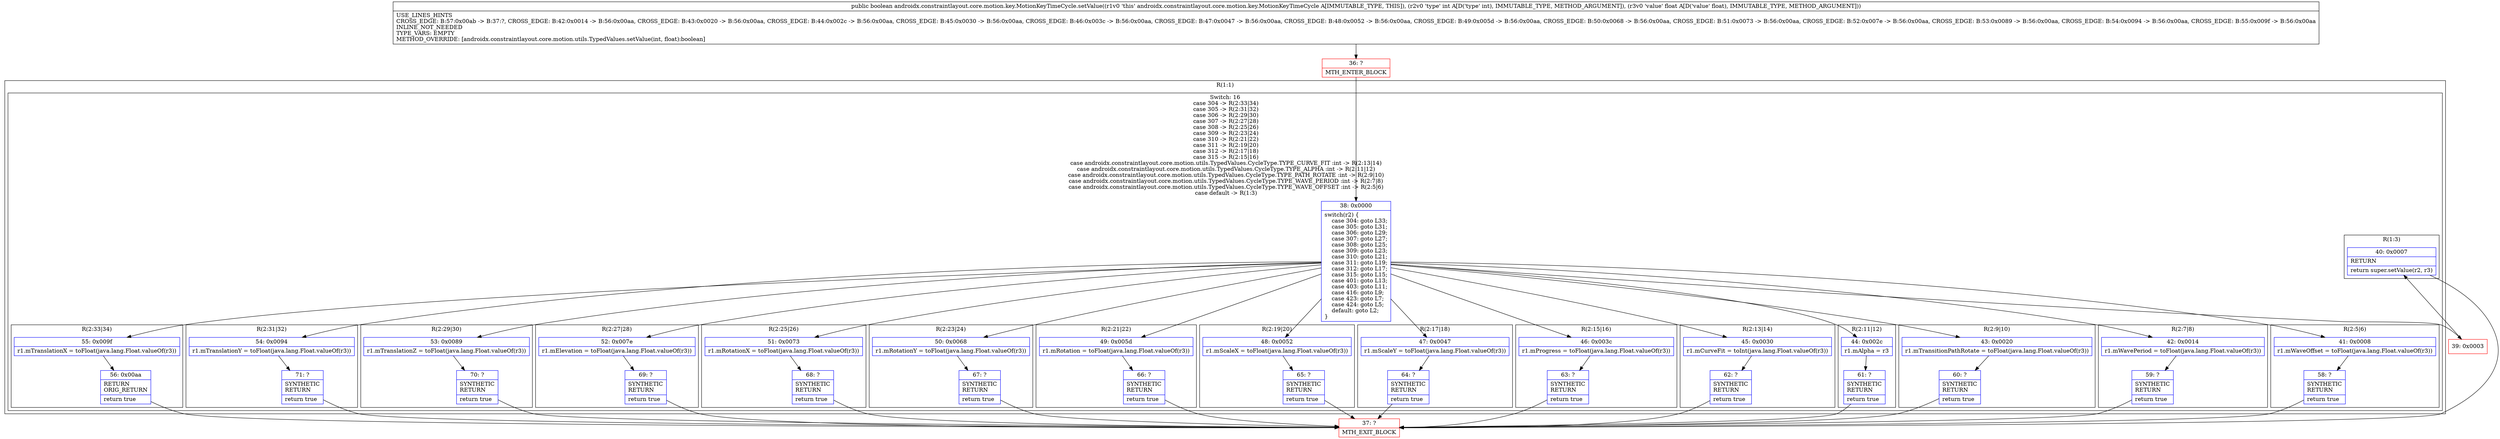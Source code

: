 digraph "CFG forandroidx.constraintlayout.core.motion.key.MotionKeyTimeCycle.setValue(IF)Z" {
subgraph cluster_Region_1881647388 {
label = "R(1:1)";
node [shape=record,color=blue];
subgraph cluster_SwitchRegion_1782970832 {
label = "Switch: 16
 case 304 -> R(2:33|34)
 case 305 -> R(2:31|32)
 case 306 -> R(2:29|30)
 case 307 -> R(2:27|28)
 case 308 -> R(2:25|26)
 case 309 -> R(2:23|24)
 case 310 -> R(2:21|22)
 case 311 -> R(2:19|20)
 case 312 -> R(2:17|18)
 case 315 -> R(2:15|16)
 case androidx.constraintlayout.core.motion.utils.TypedValues.CycleType.TYPE_CURVE_FIT :int -> R(2:13|14)
 case androidx.constraintlayout.core.motion.utils.TypedValues.CycleType.TYPE_ALPHA :int -> R(2:11|12)
 case androidx.constraintlayout.core.motion.utils.TypedValues.CycleType.TYPE_PATH_ROTATE :int -> R(2:9|10)
 case androidx.constraintlayout.core.motion.utils.TypedValues.CycleType.TYPE_WAVE_PERIOD :int -> R(2:7|8)
 case androidx.constraintlayout.core.motion.utils.TypedValues.CycleType.TYPE_WAVE_OFFSET :int -> R(2:5|6)
 case default -> R(1:3)";
node [shape=record,color=blue];
Node_38 [shape=record,label="{38\:\ 0x0000|switch(r2) \{\l    case 304: goto L33;\l    case 305: goto L31;\l    case 306: goto L29;\l    case 307: goto L27;\l    case 308: goto L25;\l    case 309: goto L23;\l    case 310: goto L21;\l    case 311: goto L19;\l    case 312: goto L17;\l    case 315: goto L15;\l    case 401: goto L13;\l    case 403: goto L11;\l    case 416: goto L9;\l    case 423: goto L7;\l    case 424: goto L5;\l    default: goto L2;\l\}\l}"];
subgraph cluster_Region_146698407 {
label = "R(2:33|34)";
node [shape=record,color=blue];
Node_55 [shape=record,label="{55\:\ 0x009f|r1.mTranslationX = toFloat(java.lang.Float.valueOf(r3))\l}"];
Node_56 [shape=record,label="{56\:\ 0x00aa|RETURN\lORIG_RETURN\l|return true\l}"];
}
subgraph cluster_Region_1791915347 {
label = "R(2:31|32)";
node [shape=record,color=blue];
Node_54 [shape=record,label="{54\:\ 0x0094|r1.mTranslationY = toFloat(java.lang.Float.valueOf(r3))\l}"];
Node_71 [shape=record,label="{71\:\ ?|SYNTHETIC\lRETURN\l|return true\l}"];
}
subgraph cluster_Region_661413471 {
label = "R(2:29|30)";
node [shape=record,color=blue];
Node_53 [shape=record,label="{53\:\ 0x0089|r1.mTranslationZ = toFloat(java.lang.Float.valueOf(r3))\l}"];
Node_70 [shape=record,label="{70\:\ ?|SYNTHETIC\lRETURN\l|return true\l}"];
}
subgraph cluster_Region_1654831131 {
label = "R(2:27|28)";
node [shape=record,color=blue];
Node_52 [shape=record,label="{52\:\ 0x007e|r1.mElevation = toFloat(java.lang.Float.valueOf(r3))\l}"];
Node_69 [shape=record,label="{69\:\ ?|SYNTHETIC\lRETURN\l|return true\l}"];
}
subgraph cluster_Region_434296736 {
label = "R(2:25|26)";
node [shape=record,color=blue];
Node_51 [shape=record,label="{51\:\ 0x0073|r1.mRotationX = toFloat(java.lang.Float.valueOf(r3))\l}"];
Node_68 [shape=record,label="{68\:\ ?|SYNTHETIC\lRETURN\l|return true\l}"];
}
subgraph cluster_Region_10439970 {
label = "R(2:23|24)";
node [shape=record,color=blue];
Node_50 [shape=record,label="{50\:\ 0x0068|r1.mRotationY = toFloat(java.lang.Float.valueOf(r3))\l}"];
Node_67 [shape=record,label="{67\:\ ?|SYNTHETIC\lRETURN\l|return true\l}"];
}
subgraph cluster_Region_1170499016 {
label = "R(2:21|22)";
node [shape=record,color=blue];
Node_49 [shape=record,label="{49\:\ 0x005d|r1.mRotation = toFloat(java.lang.Float.valueOf(r3))\l}"];
Node_66 [shape=record,label="{66\:\ ?|SYNTHETIC\lRETURN\l|return true\l}"];
}
subgraph cluster_Region_844197643 {
label = "R(2:19|20)";
node [shape=record,color=blue];
Node_48 [shape=record,label="{48\:\ 0x0052|r1.mScaleX = toFloat(java.lang.Float.valueOf(r3))\l}"];
Node_65 [shape=record,label="{65\:\ ?|SYNTHETIC\lRETURN\l|return true\l}"];
}
subgraph cluster_Region_1031926070 {
label = "R(2:17|18)";
node [shape=record,color=blue];
Node_47 [shape=record,label="{47\:\ 0x0047|r1.mScaleY = toFloat(java.lang.Float.valueOf(r3))\l}"];
Node_64 [shape=record,label="{64\:\ ?|SYNTHETIC\lRETURN\l|return true\l}"];
}
subgraph cluster_Region_1192058361 {
label = "R(2:15|16)";
node [shape=record,color=blue];
Node_46 [shape=record,label="{46\:\ 0x003c|r1.mProgress = toFloat(java.lang.Float.valueOf(r3))\l}"];
Node_63 [shape=record,label="{63\:\ ?|SYNTHETIC\lRETURN\l|return true\l}"];
}
subgraph cluster_Region_562141941 {
label = "R(2:13|14)";
node [shape=record,color=blue];
Node_45 [shape=record,label="{45\:\ 0x0030|r1.mCurveFit = toInt(java.lang.Float.valueOf(r3))\l}"];
Node_62 [shape=record,label="{62\:\ ?|SYNTHETIC\lRETURN\l|return true\l}"];
}
subgraph cluster_Region_412188921 {
label = "R(2:11|12)";
node [shape=record,color=blue];
Node_44 [shape=record,label="{44\:\ 0x002c|r1.mAlpha = r3\l}"];
Node_61 [shape=record,label="{61\:\ ?|SYNTHETIC\lRETURN\l|return true\l}"];
}
subgraph cluster_Region_715901596 {
label = "R(2:9|10)";
node [shape=record,color=blue];
Node_43 [shape=record,label="{43\:\ 0x0020|r1.mTransitionPathRotate = toFloat(java.lang.Float.valueOf(r3))\l}"];
Node_60 [shape=record,label="{60\:\ ?|SYNTHETIC\lRETURN\l|return true\l}"];
}
subgraph cluster_Region_124041381 {
label = "R(2:7|8)";
node [shape=record,color=blue];
Node_42 [shape=record,label="{42\:\ 0x0014|r1.mWavePeriod = toFloat(java.lang.Float.valueOf(r3))\l}"];
Node_59 [shape=record,label="{59\:\ ?|SYNTHETIC\lRETURN\l|return true\l}"];
}
subgraph cluster_Region_706731150 {
label = "R(2:5|6)";
node [shape=record,color=blue];
Node_41 [shape=record,label="{41\:\ 0x0008|r1.mWaveOffset = toFloat(java.lang.Float.valueOf(r3))\l}"];
Node_58 [shape=record,label="{58\:\ ?|SYNTHETIC\lRETURN\l|return true\l}"];
}
subgraph cluster_Region_1042089852 {
label = "R(1:3)";
node [shape=record,color=blue];
Node_40 [shape=record,label="{40\:\ 0x0007|RETURN\l|return super.setValue(r2, r3)\l}"];
}
}
}
Node_36 [shape=record,color=red,label="{36\:\ ?|MTH_ENTER_BLOCK\l}"];
Node_39 [shape=record,color=red,label="{39\:\ 0x0003}"];
Node_37 [shape=record,color=red,label="{37\:\ ?|MTH_EXIT_BLOCK\l}"];
MethodNode[shape=record,label="{public boolean androidx.constraintlayout.core.motion.key.MotionKeyTimeCycle.setValue((r1v0 'this' androidx.constraintlayout.core.motion.key.MotionKeyTimeCycle A[IMMUTABLE_TYPE, THIS]), (r2v0 'type' int A[D('type' int), IMMUTABLE_TYPE, METHOD_ARGUMENT]), (r3v0 'value' float A[D('value' float), IMMUTABLE_TYPE, METHOD_ARGUMENT]))  | USE_LINES_HINTS\lCROSS_EDGE: B:57:0x00ab \-\> B:37:?, CROSS_EDGE: B:42:0x0014 \-\> B:56:0x00aa, CROSS_EDGE: B:43:0x0020 \-\> B:56:0x00aa, CROSS_EDGE: B:44:0x002c \-\> B:56:0x00aa, CROSS_EDGE: B:45:0x0030 \-\> B:56:0x00aa, CROSS_EDGE: B:46:0x003c \-\> B:56:0x00aa, CROSS_EDGE: B:47:0x0047 \-\> B:56:0x00aa, CROSS_EDGE: B:48:0x0052 \-\> B:56:0x00aa, CROSS_EDGE: B:49:0x005d \-\> B:56:0x00aa, CROSS_EDGE: B:50:0x0068 \-\> B:56:0x00aa, CROSS_EDGE: B:51:0x0073 \-\> B:56:0x00aa, CROSS_EDGE: B:52:0x007e \-\> B:56:0x00aa, CROSS_EDGE: B:53:0x0089 \-\> B:56:0x00aa, CROSS_EDGE: B:54:0x0094 \-\> B:56:0x00aa, CROSS_EDGE: B:55:0x009f \-\> B:56:0x00aa\lINLINE_NOT_NEEDED\lTYPE_VARS: EMPTY\lMETHOD_OVERRIDE: [androidx.constraintlayout.core.motion.utils.TypedValues.setValue(int, float):boolean]\l}"];
MethodNode -> Node_36;Node_38 -> Node_39;
Node_38 -> Node_41;
Node_38 -> Node_42;
Node_38 -> Node_43;
Node_38 -> Node_44;
Node_38 -> Node_45;
Node_38 -> Node_46;
Node_38 -> Node_47;
Node_38 -> Node_48;
Node_38 -> Node_49;
Node_38 -> Node_50;
Node_38 -> Node_51;
Node_38 -> Node_52;
Node_38 -> Node_53;
Node_38 -> Node_54;
Node_38 -> Node_55;
Node_55 -> Node_56;
Node_56 -> Node_37;
Node_54 -> Node_71;
Node_71 -> Node_37;
Node_53 -> Node_70;
Node_70 -> Node_37;
Node_52 -> Node_69;
Node_69 -> Node_37;
Node_51 -> Node_68;
Node_68 -> Node_37;
Node_50 -> Node_67;
Node_67 -> Node_37;
Node_49 -> Node_66;
Node_66 -> Node_37;
Node_48 -> Node_65;
Node_65 -> Node_37;
Node_47 -> Node_64;
Node_64 -> Node_37;
Node_46 -> Node_63;
Node_63 -> Node_37;
Node_45 -> Node_62;
Node_62 -> Node_37;
Node_44 -> Node_61;
Node_61 -> Node_37;
Node_43 -> Node_60;
Node_60 -> Node_37;
Node_42 -> Node_59;
Node_59 -> Node_37;
Node_41 -> Node_58;
Node_58 -> Node_37;
Node_40 -> Node_37;
Node_36 -> Node_38;
Node_39 -> Node_40;
}

